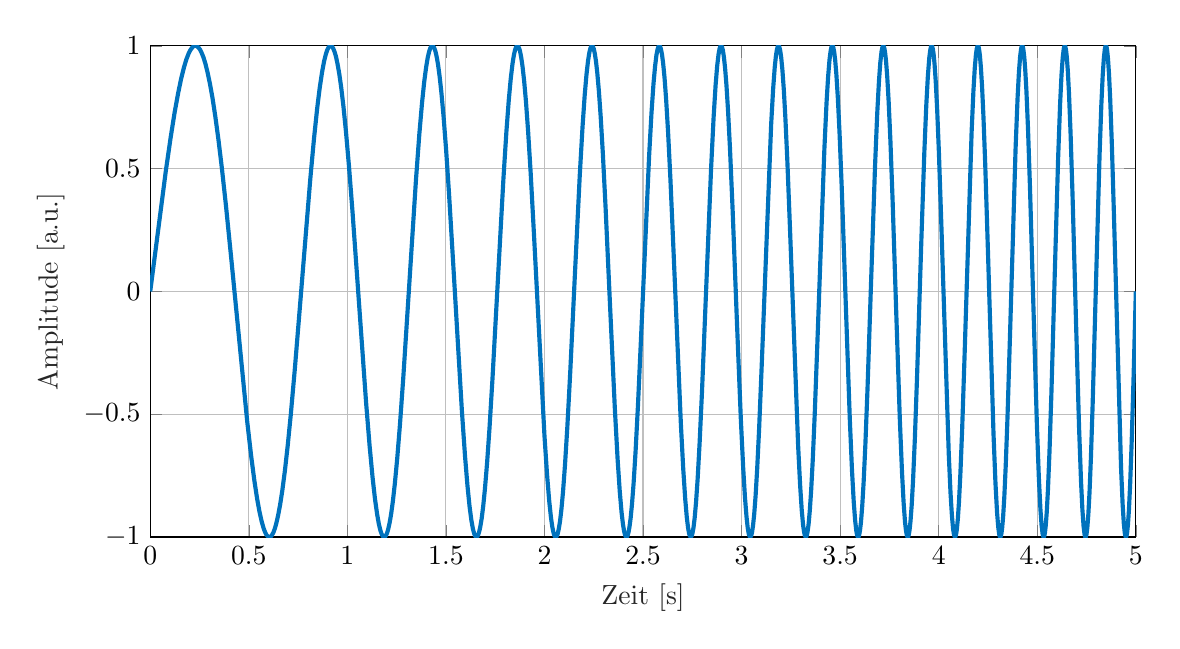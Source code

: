 % This file was created by matlab2tikz.
%
%The latest updates can be retrieved from
%  http://www.mathworks.com/matlabcentral/fileexchange/22022-matlab2tikz-matlab2tikz
%where you can also make suggestions and rate matlab2tikz.
%
\definecolor{mycolor1}{rgb}{0.0,0.447,0.741}%
%
\begin{tikzpicture}

\begin{axis}[%
width=4.928in,
height=2.456in,
at={(0.827in,0.458in)},
scale only axis,
xmin=0,
xmax=5,
xlabel style={font=\color{white!15!black}},
xlabel={Zeit [s]},
ymin=-1,
ymax=1,
ylabel style={font=\color{white!15!black}},
ylabel={Amplitude [a.u.]},
axis background/.style={fill=white},
xmajorgrids,
ymajorgrids
]
\addplot [color=mycolor1, line width=1.5pt, forget plot]
  table[row sep=crcr]{%
0	0\\
0.079	0.49\\
0.104	0.629\\
0.124	0.73\\
0.142	0.809\\
0.157	0.867\\
0.171	0.912\\
0.183	0.944\\
0.194	0.967\\
0.203	0.982\\
0.211	0.991\\
0.218	0.997\\
0.225	1.0\\
0.232	1.0\\
0.239	0.997\\
0.246	0.992\\
0.253	0.984\\
0.261	0.971\\
0.27	0.953\\
0.28	0.927\\
0.291	0.891\\
0.303	0.845\\
0.316	0.787\\
0.33	0.713\\
0.346	0.618\\
0.364	0.498\\
0.385	0.343\\
0.412	0.126\\
0.492	-0.53\\
0.512	-0.67\\
0.528	-0.769\\
0.542	-0.843\\
0.554	-0.896\\
0.565	-0.936\\
0.575	-0.964\\
0.583	-0.981\\
0.59	-0.992\\
0.596	-0.997\\
0.601	-1.0\\
0.607	-1.0\\
0.613	-0.997\\
0.619	-0.99\\
0.625	-0.981\\
0.632	-0.966\\
0.64	-0.943\\
0.649	-0.911\\
0.659	-0.868\\
0.67	-0.811\\
0.683	-0.731\\
0.697	-0.631\\
0.713	-0.502\\
0.733	-0.321\\
0.76	-0.056\\
0.812	0.458\\
0.831	0.624\\
0.847	0.746\\
0.86	0.83\\
0.872	0.894\\
0.882	0.937\\
0.891	0.966\\
0.898	0.983\\
0.904	0.993\\
0.909	0.998\\
0.914	1.0\\
0.919	0.999\\
0.924	0.995\\
0.929	0.988\\
0.935	0.976\\
0.942	0.957\\
0.95	0.927\\
0.959	0.886\\
0.969	0.829\\
0.98	0.754\\
0.993	0.65\\
1.008	0.512\\
1.026	0.326\\
1.052	0.033\\
1.095	-0.452\\
1.113	-0.63\\
1.128	-0.758\\
1.14	-0.844\\
1.151	-0.907\\
1.16	-0.948\\
1.168	-0.974\\
1.174	-0.988\\
1.179	-0.996\\
1.184	-0.999\\
1.188	-1.0\\
1.192	-0.998\\
1.196	-0.993\\
1.201	-0.985\\
1.207	-0.969\\
1.214	-0.944\\
1.222	-0.907\\
1.231	-0.854\\
1.241	-0.782\\
1.253	-0.68\\
1.267	-0.541\\
1.284	-0.348\\
1.308	-0.048\\
1.348	0.453\\
1.365	0.639\\
1.379	0.769\\
1.39	0.854\\
1.4	0.915\\
1.408	0.953\\
1.415	0.977\\
1.421	0.991\\
1.426	0.998\\
1.43	1.0\\
1.434	0.999\\
1.438	0.995\\
1.442	0.989\\
1.447	0.977\\
1.453	0.956\\
1.46	0.924\\
1.468	0.876\\
1.477	0.81\\
1.488	0.713\\
1.501	0.577\\
1.516	0.395\\
1.537	0.113\\
1.581	-0.486\\
1.597	-0.671\\
1.609	-0.788\\
1.62	-0.876\\
1.629	-0.931\\
1.637	-0.967\\
1.643	-0.985\\
1.648	-0.995\\
1.652	-0.999\\
1.655	-1.0\\
1.659	-0.998\\
1.663	-0.993\\
1.668	-0.981\\
1.674	-0.96\\
1.681	-0.927\\
1.689	-0.876\\
1.698	-0.804\\
1.709	-0.697\\
1.721	-0.558\\
1.736	-0.359\\
1.758	-0.036\\
1.792	0.462\\
1.807	0.652\\
1.819	0.78\\
1.829	0.867\\
1.838	0.928\\
1.845	0.963\\
1.851	0.984\\
1.856	0.995\\
1.86	0.999\\
1.863	1.0\\
1.867	0.997\\
1.871	0.991\\
1.876	0.978\\
1.882	0.953\\
1.889	0.914\\
1.897	0.856\\
1.906	0.774\\
1.917	0.652\\
1.93	0.482\\
1.947	0.228\\
2	-0.588\\
2.013	-0.745\\
2.024	-0.853\\
2.033	-0.921\\
2.04	-0.96\\
2.046	-0.983\\
2.051	-0.995\\
2.055	-0.999\\
2.058	-1.0\\
2.061	-0.998\\
2.064	-0.994\\
2.068	-0.984\\
2.073	-0.965\\
2.079	-0.935\\
2.086	-0.887\\
2.094	-0.817\\
2.104	-0.708\\
2.116	-0.552\\
2.131	-0.324\\
2.155	0.079\\
2.179	0.472\\
2.193	0.669\\
2.204	0.798\\
2.213	0.882\\
2.221	0.939\\
2.228	0.974\\
2.233	0.99\\
2.237	0.997\\
2.24	1.0\\
2.243	0.999\\
2.246	0.996\\
2.25	0.988\\
2.255	0.97\\
2.261	0.939\\
2.268	0.889\\
2.276	0.816\\
2.285	0.714\\
2.296	0.564\\
2.31	0.342\\
2.333	-0.064\\
2.357	-0.477\\
2.371	-0.683\\
2.382	-0.815\\
2.391	-0.899\\
2.398	-0.947\\
2.404	-0.977\\
2.409	-0.992\\
2.413	-0.999\\
2.416	-1.0\\
2.419	-0.998\\
2.422	-0.993\\
2.426	-0.982\\
2.431	-0.96\\
2.437	-0.924\\
2.444	-0.866\\
2.452	-0.783\\
2.462	-0.654\\
2.474	-0.469\\
2.49	-0.187\\
2.531	0.554\\
2.543	0.728\\
2.553	0.845\\
2.561	0.916\\
2.568	0.962\\
2.574	0.987\\
2.578	0.996\\
2.581	1.0\\
2.584	1.0\\
2.587	0.996\\
2.591	0.986\\
2.596	0.966\\
2.602	0.929\\
2.609	0.871\\
2.617	0.784\\
2.627	0.65\\
2.639	0.456\\
2.655	0.159\\
2.692	-0.54\\
2.704	-0.723\\
2.714	-0.845\\
2.722	-0.92\\
2.729	-0.965\\
2.734	-0.987\\
2.738	-0.996\\
2.741	-1.0\\
2.744	-0.999\\
2.747	-0.995\\
2.751	-0.984\\
2.756	-0.962\\
2.762	-0.922\\
2.769	-0.858\\
2.777	-0.764\\
2.787	-0.618\\
2.799	-0.41\\
2.817	-0.055\\
2.845	0.496\\
2.858	0.708\\
2.868	0.838\\
2.876	0.917\\
2.883	0.965\\
2.888	0.987\\
2.892	0.997\\
2.895	1.0\\
2.898	0.999\\
2.901	0.994\\
2.905	0.982\\
2.91	0.956\\
2.916	0.912\\
2.923	0.842\\
2.931	0.74\\
2.941	0.584\\
2.954	0.342\\
2.976	-0.117\\
2.996	-0.517\\
3.008	-0.717\\
3.017	-0.837\\
3.025	-0.918\\
3.031	-0.962\\
3.036	-0.986\\
3.04	-0.996\\
3.043	-1.0\\
3.046	-0.999\\
3.049	-0.994\\
3.053	-0.981\\
3.058	-0.954\\
3.064	-0.907\\
3.071	-0.833\\
3.079	-0.724\\
3.089	-0.558\\
3.102	-0.303\\
3.15	0.68\\
3.16	0.824\\
3.168	0.911\\
3.174	0.958\\
3.179	0.984\\
3.183	0.996\\
3.186	1.0\\
3.189	0.999\\
3.192	0.994\\
3.196	0.98\\
3.201	0.952\\
3.207	0.902\\
3.214	0.824\\
3.222	0.709\\
3.232	0.534\\
3.245	0.267\\
3.287	-0.631\\
3.297	-0.79\\
3.305	-0.889\\
3.312	-0.951\\
3.317	-0.98\\
3.321	-0.994\\
3.324	-0.999\\
3.326	-1.0\\
3.328	-0.999\\
3.331	-0.993\\
3.335	-0.977\\
3.34	-0.947\\
3.346	-0.893\\
3.353	-0.809\\
3.361	-0.687\\
3.371	-0.501\\
3.385	-0.198\\
3.42	0.58\\
3.431	0.769\\
3.439	0.875\\
3.446	0.943\\
3.452	0.981\\
3.456	0.995\\
3.459	0.999\\
3.461	1.0\\
3.463	0.998\\
3.466	0.991\\
3.47	0.974\\
3.475	0.94\\
3.481	0.882\\
3.488	0.792\\
3.497	0.644\\
3.508	0.423\\
3.524	0.054\\
3.549	-0.521\\
3.56	-0.727\\
3.569	-0.858\\
3.576	-0.932\\
3.582	-0.975\\
3.586	-0.992\\
3.589	-0.999\\
3.591	-1.0\\
3.594	-0.998\\
3.597	-0.99\\
3.601	-0.972\\
3.606	-0.936\\
3.612	-0.874\\
3.619	-0.779\\
3.628	-0.623\\
3.639	-0.392\\
3.657	0.041\\
3.677	0.51\\
3.688	0.723\\
3.697	0.858\\
3.704	0.934\\
3.71	0.977\\
3.714	0.993\\
3.717	0.999\\
3.719	1.0\\
3.721	0.998\\
3.724	0.991\\
3.728	0.973\\
3.733	0.936\\
3.739	0.873\\
3.746	0.774\\
3.755	0.613\\
3.766	0.373\\
3.785	-0.097\\
3.803	-0.526\\
3.814	-0.74\\
3.822	-0.861\\
3.829	-0.938\\
3.834	-0.974\\
3.838	-0.992\\
3.841	-0.999\\
3.843	-1.0\\
3.845	-0.999\\
3.848	-0.991\\
3.852	-0.973\\
3.857	-0.935\\
3.863	-0.87\\
3.87	-0.767\\
3.879	-0.6\\
3.89	-0.351\\
3.912	0.209\\
3.927	0.565\\
3.937	0.758\\
3.945	0.877\\
3.952	0.95\\
3.957	0.982\\
3.961	0.997\\
3.964	1.0\\
3.967	0.997\\
3.97	0.988\\
3.974	0.967\\
3.979	0.925\\
3.985	0.854\\
3.992	0.744\\
4.001	0.566\\
4.013	0.281\\
4.051	-0.662\\
4.06	-0.822\\
4.067	-0.913\\
4.073	-0.967\\
4.077	-0.988\\
4.08	-0.997\\
4.082	-1.0\\
4.085	-0.998\\
4.088	-0.99\\
4.092	-0.969\\
4.097	-0.927\\
4.103	-0.855\\
4.11	-0.742\\
4.119	-0.56\\
4.131	-0.267\\
4.167	0.65\\
4.176	0.815\\
4.183	0.91\\
4.189	0.966\\
4.193	0.988\\
4.196	0.997\\
4.198	1.0\\
4.2	0.999\\
4.202	0.996\\
4.205	0.985\\
4.209	0.96\\
4.214	0.912\\
4.22	0.833\\
4.227	0.711\\
4.236	0.517\\
4.249	0.184\\
4.278	-0.58\\
4.288	-0.782\\
4.296	-0.9\\
4.302	-0.96\\
4.307	-0.99\\
4.31	-0.998\\
4.312	-1.0\\
4.315	-0.997\\
4.318	-0.987\\
4.322	-0.962\\
4.327	-0.915\\
4.333	-0.834\\
4.34	-0.71\\
4.349	-0.512\\
4.362	-0.17\\
4.39	0.582\\
4.4	0.786\\
4.407	0.893\\
4.413	0.956\\
4.418	0.988\\
4.421	0.998\\
4.423	1.0\\
4.425	0.999\\
4.427	0.995\\
4.43	0.982\\
4.434	0.955\\
4.439	0.902\\
4.445	0.816\\
4.453	0.663\\
4.463	0.424\\
4.479	-0.022\\
4.498	-0.54\\
4.508	-0.758\\
4.516	-0.887\\
4.522	-0.954\\
4.527	-0.987\\
4.53	-0.997\\
4.532	-1.0\\
4.534	-0.999\\
4.536	-0.995\\
4.539	-0.982\\
4.543	-0.954\\
4.548	-0.9\\
4.554	-0.811\\
4.562	-0.653\\
4.572	-0.407\\
4.588	0.05\\
4.606	0.547\\
4.616	0.766\\
4.623	0.882\\
4.629	0.951\\
4.634	0.986\\
4.637	0.997\\
4.639	1.0\\
4.641	0.999\\
4.643	0.995\\
4.646	0.982\\
4.65	0.953\\
4.655	0.898\\
4.661	0.805\\
4.669	0.643\\
4.679	0.39\\
4.697	-0.136\\
4.712	-0.553\\
4.722	-0.774\\
4.729	-0.889\\
4.735	-0.957\\
4.74	-0.99\\
4.743	-0.999\\
4.745	-1.0\\
4.747	-0.998\\
4.75	-0.988\\
4.754	-0.962\\
4.759	-0.909\\
4.765	-0.82\\
4.772	-0.681\\
4.781	-0.459\\
4.795	-0.051\\
4.816	0.554\\
4.825	0.759\\
4.832	0.88\\
4.838	0.952\\
4.843	0.988\\
4.846	0.998\\
4.848	1.0\\
4.85	0.998\\
4.852	0.993\\
4.855	0.978\\
4.859	0.945\\
4.864	0.884\\
4.87	0.783\\
4.878	0.608\\
4.888	0.339\\
4.925	-0.717\\
4.933	-0.866\\
4.939	-0.944\\
4.944	-0.984\\
4.947	-0.996\\
4.949	-1.0\\
4.951	-0.999\\
4.953	-0.995\\
4.956	-0.981\\
4.96	-0.95\\
4.965	-0.89\\
4.971	-0.789\\
4.979	-0.612\\
4.989	-0.338\\
5	-5.329e-15\\
};
\end{axis}
\end{tikzpicture}%